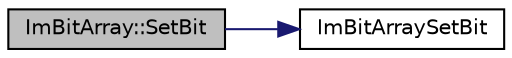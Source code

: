 digraph "ImBitArray::SetBit"
{
 // LATEX_PDF_SIZE
  edge [fontname="Helvetica",fontsize="10",labelfontname="Helvetica",labelfontsize="10"];
  node [fontname="Helvetica",fontsize="10",shape=record];
  rankdir="LR";
  Node1 [label="ImBitArray::SetBit",height=0.2,width=0.4,color="black", fillcolor="grey75", style="filled", fontcolor="black",tooltip=" "];
  Node1 -> Node2 [color="midnightblue",fontsize="10",style="solid",fontname="Helvetica"];
  Node2 [label="ImBitArraySetBit",height=0.2,width=0.4,color="black", fillcolor="white", style="filled",URL="$imgui__internal_8h.html#a1ae2766a00f274b81a06cc5f0b5bd3ab",tooltip=" "];
}
